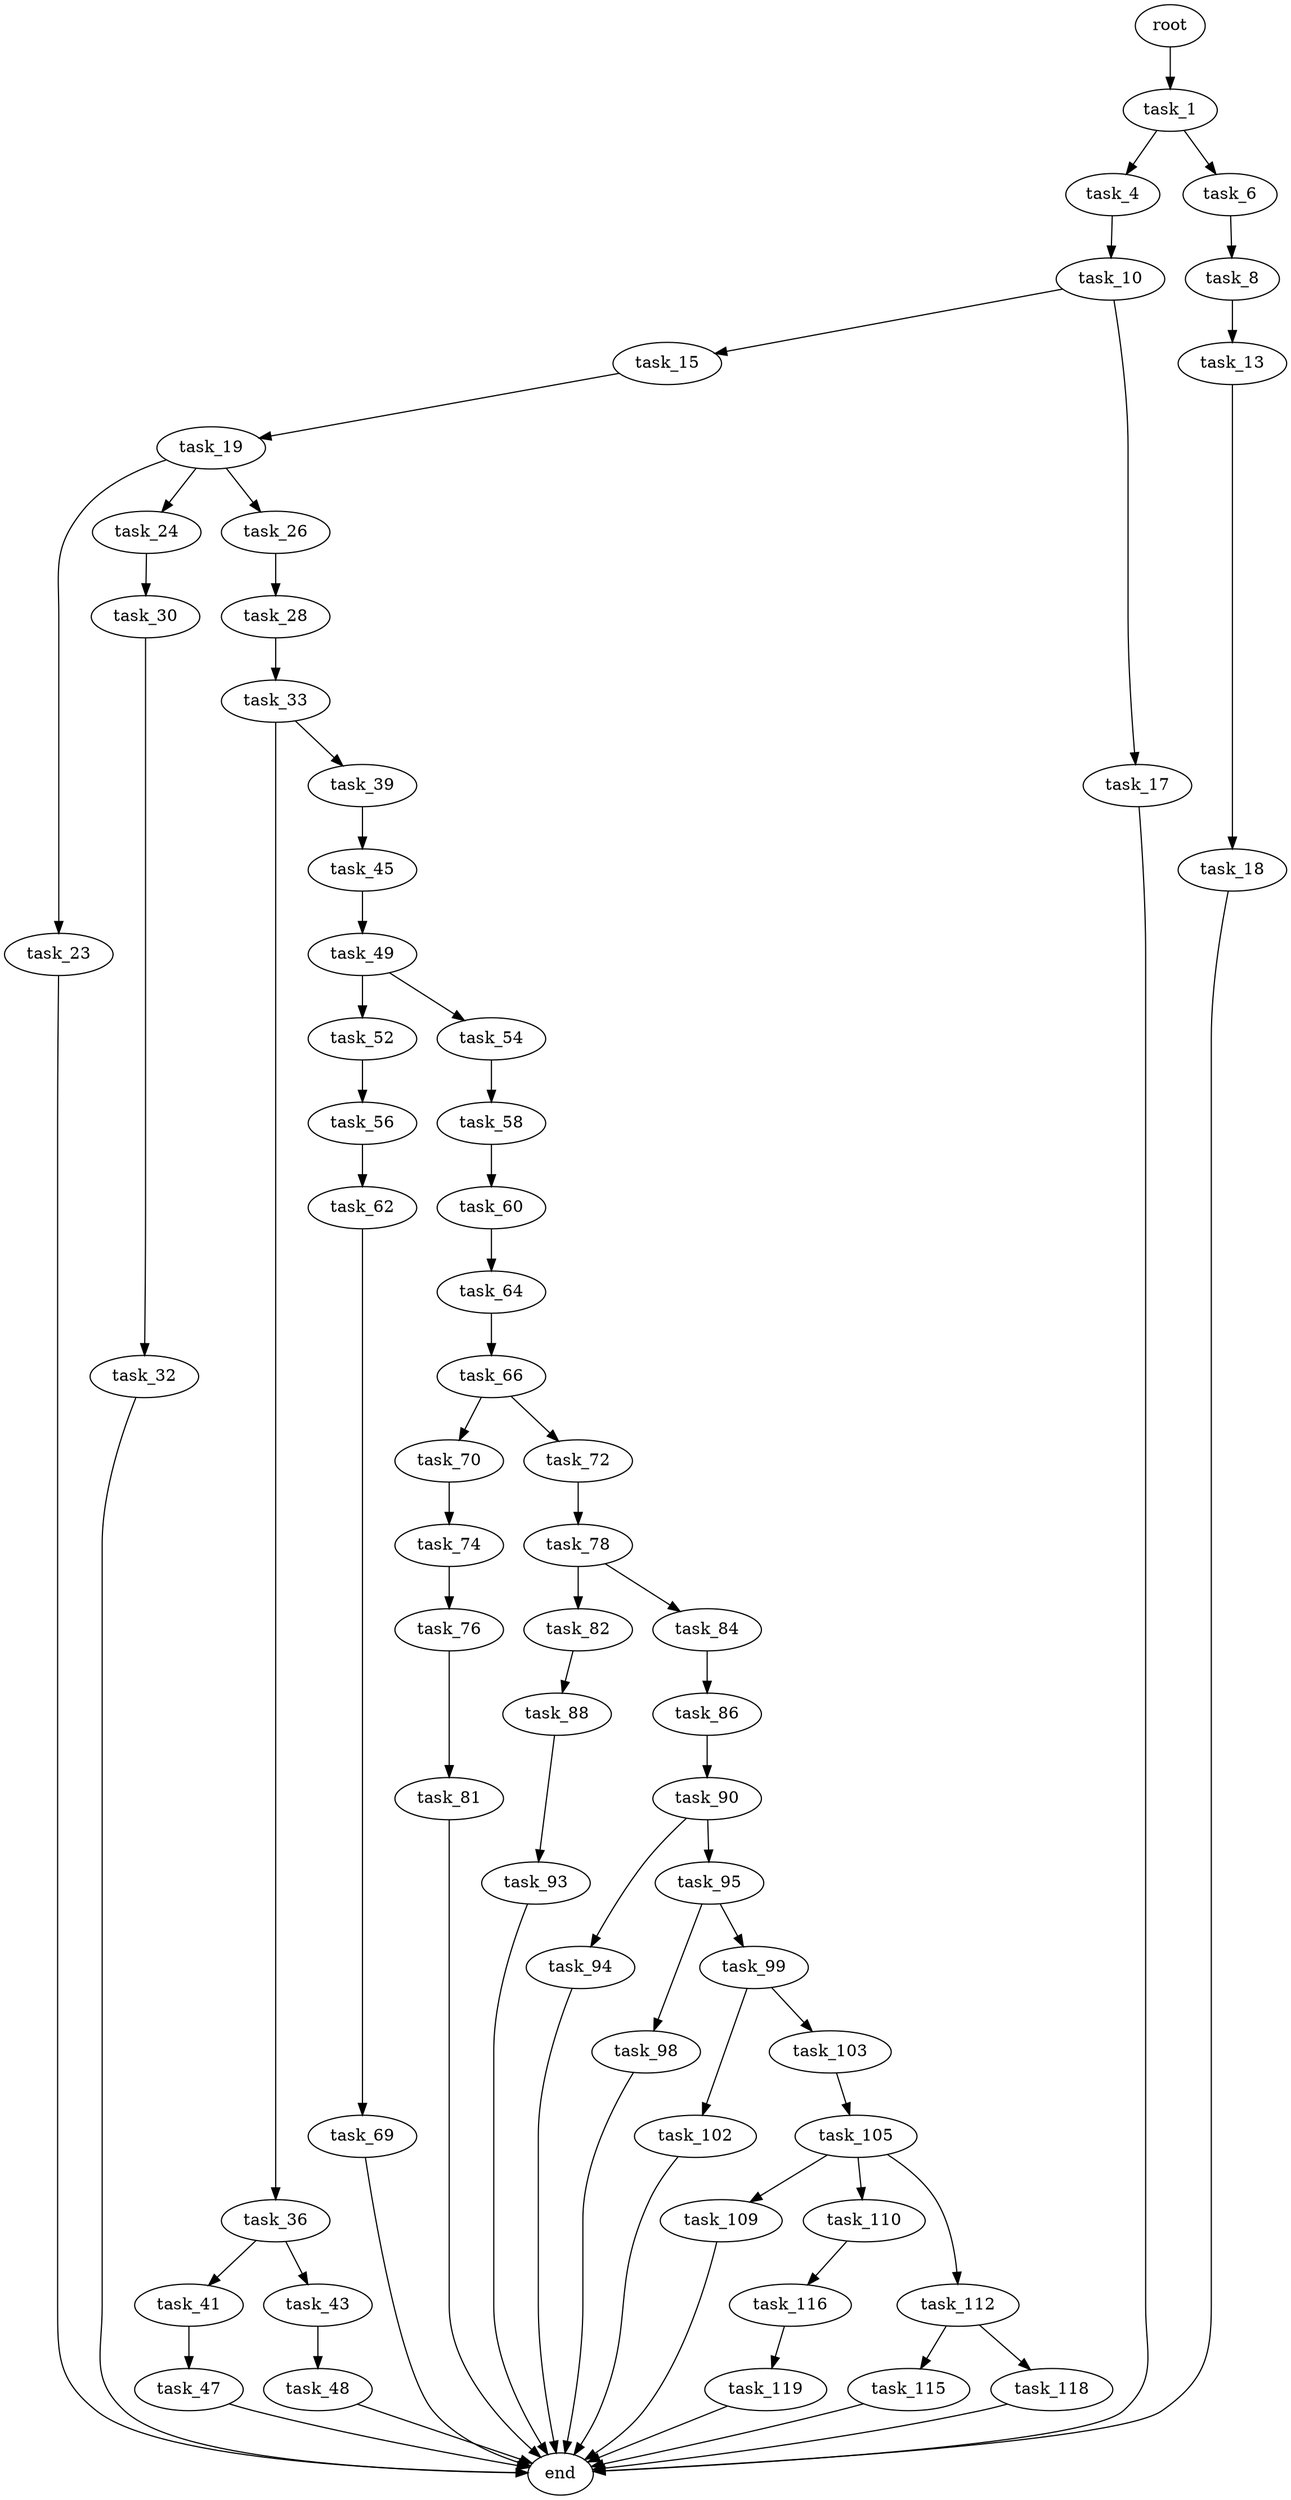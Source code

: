 digraph G {
  root [size="0.000000"];
  task_1 [size="231928233984.000000"];
  task_4 [size="5451993475.000000"];
  task_6 [size="134217728000.000000"];
  task_8 [size="134217728000.000000"];
  task_10 [size="134217728000.000000"];
  task_13 [size="33952798054.000000"];
  task_15 [size="26267711329.000000"];
  task_17 [size="8838735826.000000"];
  task_18 [size="17758710188.000000"];
  task_19 [size="530472431853.000000"];
  task_23 [size="28991029248.000000"];
  task_24 [size="231928233984.000000"];
  task_26 [size="56614064048.000000"];
  task_28 [size="209532201496.000000"];
  task_30 [size="370849477500.000000"];
  task_32 [size="177416717837.000000"];
  task_33 [size="782757789696.000000"];
  task_36 [size="816621756105.000000"];
  task_39 [size="782757789696.000000"];
  task_41 [size="192027035992.000000"];
  task_43 [size="1073741824000.000000"];
  task_45 [size="97529531087.000000"];
  task_47 [size="8589934592.000000"];
  task_48 [size="11854169063.000000"];
  task_49 [size="20194612772.000000"];
  task_52 [size="396904377976.000000"];
  task_54 [size="10069607996.000000"];
  task_56 [size="35303408658.000000"];
  task_58 [size="134217728000.000000"];
  task_60 [size="8589934592.000000"];
  task_62 [size="32854114844.000000"];
  task_64 [size="1711871412.000000"];
  task_66 [size="388722302.000000"];
  task_69 [size="91235724997.000000"];
  task_70 [size="8589934592.000000"];
  task_72 [size="368293445632.000000"];
  task_74 [size="28991029248.000000"];
  task_76 [size="28991029248.000000"];
  task_78 [size="27649756475.000000"];
  task_81 [size="797312480904.000000"];
  task_82 [size="549755813888.000000"];
  task_84 [size="37331877848.000000"];
  task_86 [size="441962512721.000000"];
  task_88 [size="134217728000.000000"];
  task_90 [size="10188587398.000000"];
  task_93 [size="6859117682.000000"];
  task_94 [size="68719476736.000000"];
  task_95 [size="454572278202.000000"];
  task_98 [size="13176736320.000000"];
  task_99 [size="68719476736.000000"];
  task_102 [size="28991029248.000000"];
  task_103 [size="2119449965.000000"];
  task_105 [size="549755813888.000000"];
  task_109 [size="183041630742.000000"];
  task_110 [size="229307237504.000000"];
  task_112 [size="390102180152.000000"];
  task_115 [size="1073741824000.000000"];
  task_116 [size="68719476736.000000"];
  task_118 [size="38604086480.000000"];
  task_119 [size="156107312497.000000"];
  end [size="0.000000"];

  root -> task_1 [size="1.000000"];
  task_1 -> task_4 [size="301989888.000000"];
  task_1 -> task_6 [size="301989888.000000"];
  task_4 -> task_10 [size="134217728.000000"];
  task_6 -> task_8 [size="209715200.000000"];
  task_8 -> task_13 [size="209715200.000000"];
  task_10 -> task_15 [size="209715200.000000"];
  task_10 -> task_17 [size="209715200.000000"];
  task_13 -> task_18 [size="536870912.000000"];
  task_15 -> task_19 [size="75497472.000000"];
  task_17 -> end [size="1.000000"];
  task_18 -> end [size="1.000000"];
  task_19 -> task_23 [size="411041792.000000"];
  task_19 -> task_24 [size="411041792.000000"];
  task_19 -> task_26 [size="411041792.000000"];
  task_23 -> end [size="1.000000"];
  task_24 -> task_30 [size="301989888.000000"];
  task_26 -> task_28 [size="75497472.000000"];
  task_28 -> task_33 [size="301989888.000000"];
  task_30 -> task_32 [size="301989888.000000"];
  task_32 -> end [size="1.000000"];
  task_33 -> task_36 [size="679477248.000000"];
  task_33 -> task_39 [size="679477248.000000"];
  task_36 -> task_41 [size="679477248.000000"];
  task_36 -> task_43 [size="679477248.000000"];
  task_39 -> task_45 [size="679477248.000000"];
  task_41 -> task_47 [size="301989888.000000"];
  task_43 -> task_48 [size="838860800.000000"];
  task_45 -> task_49 [size="134217728.000000"];
  task_47 -> end [size="1.000000"];
  task_48 -> end [size="1.000000"];
  task_49 -> task_52 [size="679477248.000000"];
  task_49 -> task_54 [size="679477248.000000"];
  task_52 -> task_56 [size="536870912.000000"];
  task_54 -> task_58 [size="33554432.000000"];
  task_56 -> task_62 [size="33554432.000000"];
  task_58 -> task_60 [size="209715200.000000"];
  task_60 -> task_64 [size="33554432.000000"];
  task_62 -> task_69 [size="33554432.000000"];
  task_64 -> task_66 [size="33554432.000000"];
  task_66 -> task_70 [size="33554432.000000"];
  task_66 -> task_72 [size="33554432.000000"];
  task_69 -> end [size="1.000000"];
  task_70 -> task_74 [size="33554432.000000"];
  task_72 -> task_78 [size="411041792.000000"];
  task_74 -> task_76 [size="75497472.000000"];
  task_76 -> task_81 [size="75497472.000000"];
  task_78 -> task_82 [size="679477248.000000"];
  task_78 -> task_84 [size="679477248.000000"];
  task_81 -> end [size="1.000000"];
  task_82 -> task_88 [size="536870912.000000"];
  task_84 -> task_86 [size="838860800.000000"];
  task_86 -> task_90 [size="838860800.000000"];
  task_88 -> task_93 [size="209715200.000000"];
  task_90 -> task_94 [size="209715200.000000"];
  task_90 -> task_95 [size="209715200.000000"];
  task_93 -> end [size="1.000000"];
  task_94 -> end [size="1.000000"];
  task_95 -> task_98 [size="301989888.000000"];
  task_95 -> task_99 [size="301989888.000000"];
  task_98 -> end [size="1.000000"];
  task_99 -> task_102 [size="134217728.000000"];
  task_99 -> task_103 [size="134217728.000000"];
  task_102 -> end [size="1.000000"];
  task_103 -> task_105 [size="33554432.000000"];
  task_105 -> task_109 [size="536870912.000000"];
  task_105 -> task_110 [size="536870912.000000"];
  task_105 -> task_112 [size="536870912.000000"];
  task_109 -> end [size="1.000000"];
  task_110 -> task_116 [size="209715200.000000"];
  task_112 -> task_115 [size="536870912.000000"];
  task_112 -> task_118 [size="536870912.000000"];
  task_115 -> end [size="1.000000"];
  task_116 -> task_119 [size="134217728.000000"];
  task_118 -> end [size="1.000000"];
  task_119 -> end [size="1.000000"];
}
